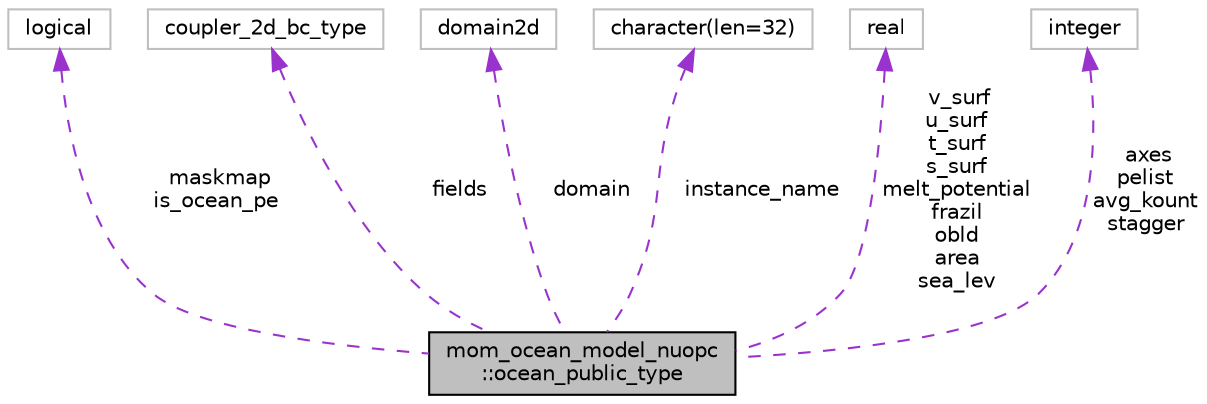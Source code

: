 digraph "mom_ocean_model_nuopc::ocean_public_type"
{
 // INTERACTIVE_SVG=YES
 // LATEX_PDF_SIZE
  edge [fontname="Helvetica",fontsize="10",labelfontname="Helvetica",labelfontsize="10"];
  node [fontname="Helvetica",fontsize="10",shape=record];
  Node1 [label="mom_ocean_model_nuopc\l::ocean_public_type",height=0.2,width=0.4,color="black", fillcolor="grey75", style="filled", fontcolor="black",tooltip="This type is used for communication with other components via the FMS coupler. The element names and ..."];
  Node2 -> Node1 [dir="back",color="darkorchid3",fontsize="10",style="dashed",label=" maskmap\nis_ocean_pe" ,fontname="Helvetica"];
  Node2 [label="logical",height=0.2,width=0.4,color="grey75", fillcolor="white", style="filled",tooltip=" "];
  Node3 -> Node1 [dir="back",color="darkorchid3",fontsize="10",style="dashed",label=" fields" ,fontname="Helvetica"];
  Node3 [label="coupler_2d_bc_type",height=0.2,width=0.4,color="grey75", fillcolor="white", style="filled",tooltip=" "];
  Node4 -> Node1 [dir="back",color="darkorchid3",fontsize="10",style="dashed",label=" domain" ,fontname="Helvetica"];
  Node4 [label="domain2d",height=0.2,width=0.4,color="grey75", fillcolor="white", style="filled",tooltip=" "];
  Node5 -> Node1 [dir="back",color="darkorchid3",fontsize="10",style="dashed",label=" instance_name" ,fontname="Helvetica"];
  Node5 [label="character(len=32)",height=0.2,width=0.4,color="grey75", fillcolor="white", style="filled",tooltip=" "];
  Node6 -> Node1 [dir="back",color="darkorchid3",fontsize="10",style="dashed",label=" v_surf\nu_surf\nt_surf\ns_surf\nmelt_potential\nfrazil\nobld\narea\nsea_lev" ,fontname="Helvetica"];
  Node6 [label="real",height=0.2,width=0.4,color="grey75", fillcolor="white", style="filled",tooltip=" "];
  Node7 -> Node1 [dir="back",color="darkorchid3",fontsize="10",style="dashed",label=" axes\npelist\navg_kount\nstagger" ,fontname="Helvetica"];
  Node7 [label="integer",height=0.2,width=0.4,color="grey75", fillcolor="white", style="filled",tooltip=" "];
}
